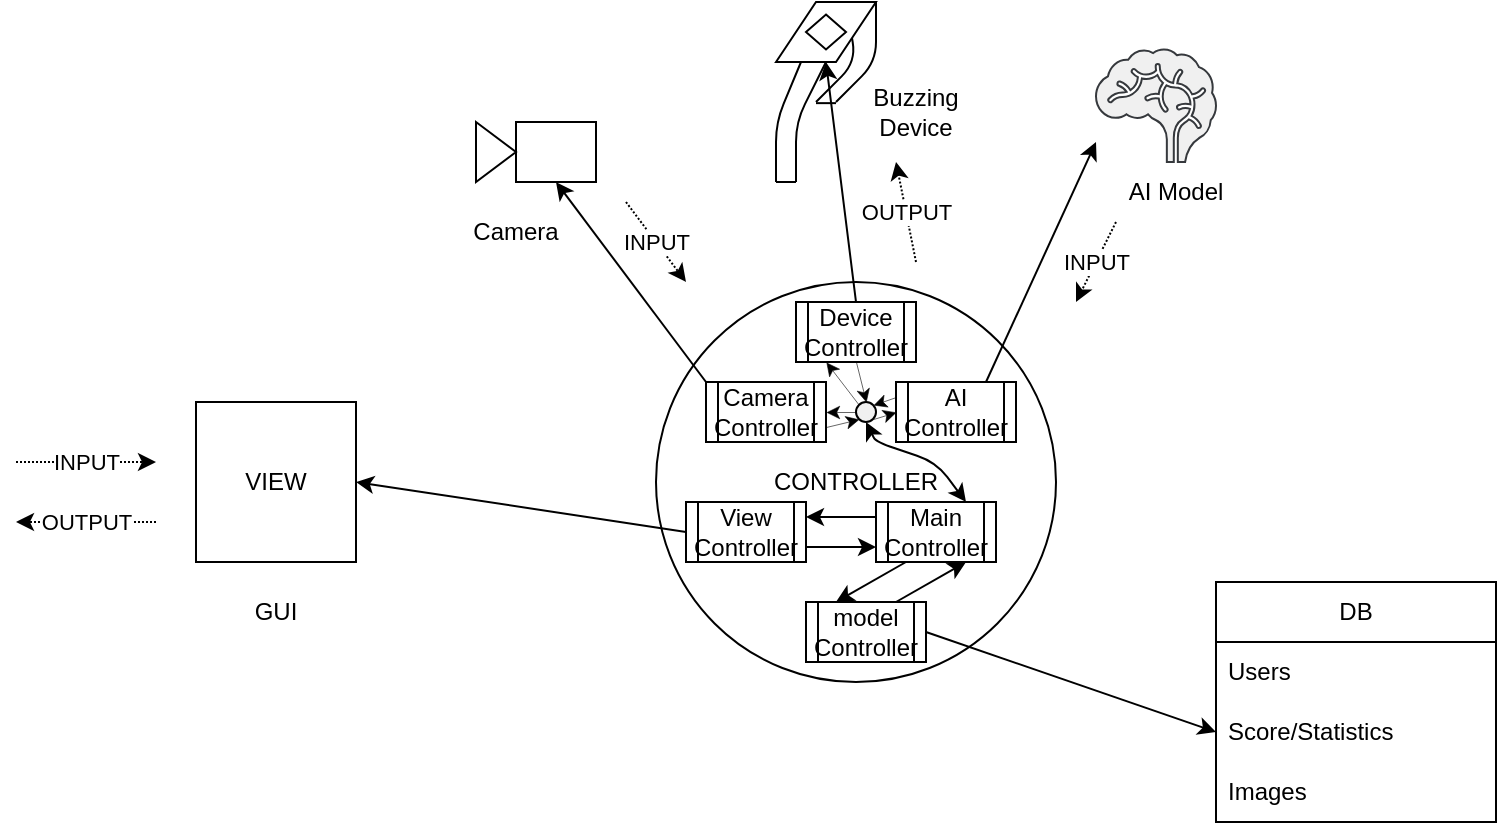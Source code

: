 <mxfile>
    <diagram id="Da17Rn4OAdI4-29_Z90y" name="Page-1">
        <mxGraphModel dx="773" dy="611" grid="1" gridSize="10" guides="1" tooltips="1" connect="1" arrows="1" fold="1" page="1" pageScale="1" pageWidth="850" pageHeight="1100" math="0" shadow="0">
            <root>
                <mxCell id="0"/>
                <mxCell id="1" parent="0"/>
                <mxCell id="19" value="" style="endArrow=none;html=1;entryX=0.25;entryY=1;entryDx=0;entryDy=0;" edge="1" parent="1">
                    <mxGeometry width="50" height="50" relative="1" as="geometry">
                        <mxPoint x="435" y="10" as="sourcePoint"/>
                        <mxPoint x="420" y="60" as="targetPoint"/>
                        <Array as="points">
                            <mxPoint x="440" y="40"/>
                        </Array>
                    </mxGeometry>
                </mxCell>
                <mxCell id="20" value="" style="endArrow=none;html=1;entryX=0.5;entryY=1;entryDx=0;entryDy=0;" edge="1" parent="1">
                    <mxGeometry width="50" height="50" relative="1" as="geometry">
                        <mxPoint x="450" y="10" as="sourcePoint"/>
                        <mxPoint x="430" y="60" as="targetPoint"/>
                        <Array as="points">
                            <mxPoint x="450" y="40"/>
                        </Array>
                    </mxGeometry>
                </mxCell>
                <mxCell id="21" value="" style="endArrow=none;html=1;" edge="1" parent="1">
                    <mxGeometry width="50" height="50" relative="1" as="geometry">
                        <mxPoint x="430" y="60.571" as="sourcePoint"/>
                        <mxPoint x="420" y="60.571" as="targetPoint"/>
                    </mxGeometry>
                </mxCell>
                <mxCell id="2" value="VIEW" style="whiteSpace=wrap;html=1;aspect=fixed;" parent="1" vertex="1">
                    <mxGeometry x="110" y="210" width="80" height="80" as="geometry"/>
                </mxCell>
                <mxCell id="3" value="CONTROLLER" style="ellipse;whiteSpace=wrap;html=1;aspect=fixed;" vertex="1" parent="1">
                    <mxGeometry x="340" y="150" width="200" height="200" as="geometry"/>
                </mxCell>
                <mxCell id="11" style="edgeStyle=none;html=1;exitX=0;exitY=0;exitDx=0;exitDy=0;entryX=0.5;entryY=1;entryDx=0;entryDy=0;" edge="1" parent="1" source="4" target="9">
                    <mxGeometry relative="1" as="geometry"/>
                </mxCell>
                <mxCell id="52" style="edgeStyle=none;html=1;exitX=1;exitY=0.75;exitDx=0;exitDy=0;entryX=0;entryY=1;entryDx=0;entryDy=0;strokeWidth=0.3;" edge="1" parent="1" source="4" target="49">
                    <mxGeometry relative="1" as="geometry"/>
                </mxCell>
                <mxCell id="4" value="Camera&lt;br&gt;Controller" style="shape=process;whiteSpace=wrap;html=1;backgroundOutline=1;" vertex="1" parent="1">
                    <mxGeometry x="365" y="200" width="60" height="30" as="geometry"/>
                </mxCell>
                <mxCell id="32" style="edgeStyle=none;html=1;exitX=0.75;exitY=0;exitDx=0;exitDy=0;entryX=0;entryY=1;entryDx=0;entryDy=0;" edge="1" parent="1" source="5">
                    <mxGeometry relative="1" as="geometry">
                        <mxPoint x="560" y="80" as="targetPoint"/>
                    </mxGeometry>
                </mxCell>
                <mxCell id="54" style="edgeStyle=none;html=1;exitX=0;exitY=0.25;exitDx=0;exitDy=0;entryX=1;entryY=0;entryDx=0;entryDy=0;strokeWidth=0.3;" edge="1" parent="1" source="5" target="49">
                    <mxGeometry relative="1" as="geometry"/>
                </mxCell>
                <mxCell id="5" value="AI&lt;br&gt;Controller" style="shape=process;whiteSpace=wrap;html=1;backgroundOutline=1;" vertex="1" parent="1">
                    <mxGeometry x="460" y="200" width="60" height="30" as="geometry"/>
                </mxCell>
                <mxCell id="22" style="edgeStyle=none;html=1;exitX=0.5;exitY=0;exitDx=0;exitDy=0;entryX=0.5;entryY=1;entryDx=0;entryDy=0;" edge="1" parent="1" source="7" target="12">
                    <mxGeometry relative="1" as="geometry"/>
                </mxCell>
                <mxCell id="56" style="edgeStyle=none;html=1;exitX=0.5;exitY=1;exitDx=0;exitDy=0;entryX=0.5;entryY=0;entryDx=0;entryDy=0;strokeWidth=0.3;" edge="1" parent="1" source="7" target="49">
                    <mxGeometry relative="1" as="geometry"/>
                </mxCell>
                <mxCell id="7" value="Device Controller" style="shape=process;whiteSpace=wrap;html=1;backgroundOutline=1;" vertex="1" parent="1">
                    <mxGeometry x="410" y="160" width="60" height="30" as="geometry"/>
                </mxCell>
                <mxCell id="31" style="edgeStyle=none;html=1;exitX=1;exitY=0.5;exitDx=0;exitDy=0;entryX=0;entryY=0.5;entryDx=0;entryDy=0;" edge="1" parent="1" source="8" target="27">
                    <mxGeometry relative="1" as="geometry"/>
                </mxCell>
                <mxCell id="43" style="edgeStyle=none;html=1;exitX=0.75;exitY=0;exitDx=0;exitDy=0;entryX=0.75;entryY=1;entryDx=0;entryDy=0;" edge="1" parent="1" source="8" target="41">
                    <mxGeometry relative="1" as="geometry"/>
                </mxCell>
                <mxCell id="8" value="model&lt;br&gt;Controller" style="shape=process;whiteSpace=wrap;html=1;backgroundOutline=1;" vertex="1" parent="1">
                    <mxGeometry x="415" y="310" width="60" height="30" as="geometry"/>
                </mxCell>
                <mxCell id="9" value="" style="rounded=0;whiteSpace=wrap;html=1;" vertex="1" parent="1">
                    <mxGeometry x="270" y="70" width="40" height="30" as="geometry"/>
                </mxCell>
                <mxCell id="10" value="" style="triangle;whiteSpace=wrap;html=1;" vertex="1" parent="1">
                    <mxGeometry x="250" y="70" width="20" height="30" as="geometry"/>
                </mxCell>
                <mxCell id="12" value="" style="shape=parallelogram;perimeter=parallelogramPerimeter;whiteSpace=wrap;html=1;fixedSize=1;" vertex="1" parent="1">
                    <mxGeometry x="400" y="10" width="50" height="30" as="geometry"/>
                </mxCell>
                <mxCell id="14" value="" style="rhombus;whiteSpace=wrap;html=1;" vertex="1" parent="1">
                    <mxGeometry x="415" y="16.25" width="20" height="17.5" as="geometry"/>
                </mxCell>
                <mxCell id="15" value="" style="endArrow=none;html=1;entryX=0.25;entryY=1;entryDx=0;entryDy=0;" edge="1" parent="1" target="12">
                    <mxGeometry width="50" height="50" relative="1" as="geometry">
                        <mxPoint x="400" y="100" as="sourcePoint"/>
                        <mxPoint x="460" y="140" as="targetPoint"/>
                        <Array as="points">
                            <mxPoint x="400" y="70"/>
                        </Array>
                    </mxGeometry>
                </mxCell>
                <mxCell id="17" value="" style="endArrow=none;html=1;entryX=0.5;entryY=1;entryDx=0;entryDy=0;" edge="1" parent="1" target="12">
                    <mxGeometry width="50" height="50" relative="1" as="geometry">
                        <mxPoint x="410" y="100" as="sourcePoint"/>
                        <mxPoint x="425" y="60" as="targetPoint"/>
                        <Array as="points">
                            <mxPoint x="410" y="70"/>
                        </Array>
                    </mxGeometry>
                </mxCell>
                <mxCell id="18" value="" style="endArrow=none;html=1;" edge="1" parent="1">
                    <mxGeometry width="50" height="50" relative="1" as="geometry">
                        <mxPoint x="400" y="100" as="sourcePoint"/>
                        <mxPoint x="410" y="100" as="targetPoint"/>
                    </mxGeometry>
                </mxCell>
                <mxCell id="25" value="DB" style="swimlane;fontStyle=0;childLayout=stackLayout;horizontal=1;startSize=30;horizontalStack=0;resizeParent=1;resizeParentMax=0;resizeLast=0;collapsible=1;marginBottom=0;whiteSpace=wrap;html=1;" vertex="1" parent="1">
                    <mxGeometry x="620" y="300" width="140" height="120" as="geometry"/>
                </mxCell>
                <mxCell id="26" value="Users" style="text;strokeColor=none;fillColor=none;align=left;verticalAlign=middle;spacingLeft=4;spacingRight=4;overflow=hidden;points=[[0,0.5],[1,0.5]];portConstraint=eastwest;rotatable=0;whiteSpace=wrap;html=1;" vertex="1" parent="25">
                    <mxGeometry y="30" width="140" height="30" as="geometry"/>
                </mxCell>
                <mxCell id="27" value="Score/Statistics" style="text;strokeColor=none;fillColor=none;align=left;verticalAlign=middle;spacingLeft=4;spacingRight=4;overflow=hidden;points=[[0,0.5],[1,0.5]];portConstraint=eastwest;rotatable=0;whiteSpace=wrap;html=1;" vertex="1" parent="25">
                    <mxGeometry y="60" width="140" height="30" as="geometry"/>
                </mxCell>
                <mxCell id="28" value="Images" style="text;strokeColor=none;fillColor=none;align=left;verticalAlign=middle;spacingLeft=4;spacingRight=4;overflow=hidden;points=[[0,0.5],[1,0.5]];portConstraint=eastwest;rotatable=0;whiteSpace=wrap;html=1;" vertex="1" parent="25">
                    <mxGeometry y="90" width="140" height="30" as="geometry"/>
                </mxCell>
                <mxCell id="30" style="edgeStyle=none;html=1;exitX=0;exitY=0.5;exitDx=0;exitDy=0;entryX=1;entryY=0.5;entryDx=0;entryDy=0;" edge="1" parent="1" source="29" target="2">
                    <mxGeometry relative="1" as="geometry"/>
                </mxCell>
                <mxCell id="45" style="edgeStyle=none;html=1;exitX=1;exitY=0.75;exitDx=0;exitDy=0;entryX=0;entryY=0.75;entryDx=0;entryDy=0;" edge="1" parent="1" source="29" target="41">
                    <mxGeometry relative="1" as="geometry"/>
                </mxCell>
                <mxCell id="29" value="View&lt;br&gt;Controller" style="shape=process;whiteSpace=wrap;html=1;backgroundOutline=1;" vertex="1" parent="1">
                    <mxGeometry x="355" y="260" width="60" height="30" as="geometry"/>
                </mxCell>
                <mxCell id="33" value="" style="shape=mxgraph.signs.healthcare.brain;html=1;pointerEvents=1;fillColor=#f0f0f0;strokeColor=#36393d;verticalLabelPosition=bottom;verticalAlign=top;align=center;" vertex="1" parent="1">
                    <mxGeometry x="560" y="33.75" width="60" height="56.25" as="geometry"/>
                </mxCell>
                <mxCell id="34" value="AI Model" style="text;html=1;strokeColor=none;fillColor=none;align=center;verticalAlign=middle;whiteSpace=wrap;rounded=0;" vertex="1" parent="1">
                    <mxGeometry x="570" y="90" width="60" height="30" as="geometry"/>
                </mxCell>
                <mxCell id="35" value="Buzzing Device" style="text;html=1;strokeColor=none;fillColor=none;align=center;verticalAlign=middle;whiteSpace=wrap;rounded=0;" vertex="1" parent="1">
                    <mxGeometry x="440" y="50" width="60" height="30" as="geometry"/>
                </mxCell>
                <mxCell id="39" value="Camera" style="text;html=1;strokeColor=none;fillColor=none;align=center;verticalAlign=middle;whiteSpace=wrap;rounded=0;" vertex="1" parent="1">
                    <mxGeometry x="240" y="110" width="60" height="30" as="geometry"/>
                </mxCell>
                <mxCell id="40" value="GUI" style="text;html=1;strokeColor=none;fillColor=none;align=center;verticalAlign=middle;whiteSpace=wrap;rounded=0;" vertex="1" parent="1">
                    <mxGeometry x="120" y="300" width="60" height="30" as="geometry"/>
                </mxCell>
                <mxCell id="42" style="edgeStyle=none;html=1;exitX=0.25;exitY=1;exitDx=0;exitDy=0;entryX=0.25;entryY=0;entryDx=0;entryDy=0;" edge="1" parent="1" source="41" target="8">
                    <mxGeometry relative="1" as="geometry"/>
                </mxCell>
                <mxCell id="44" style="edgeStyle=none;html=1;exitX=0;exitY=0.25;exitDx=0;exitDy=0;entryX=1;entryY=0.25;entryDx=0;entryDy=0;" edge="1" parent="1" source="41" target="29">
                    <mxGeometry relative="1" as="geometry"/>
                </mxCell>
                <mxCell id="41" value="Main&lt;br&gt;Controller" style="shape=process;whiteSpace=wrap;html=1;backgroundOutline=1;" vertex="1" parent="1">
                    <mxGeometry x="450" y="260" width="60" height="30" as="geometry"/>
                </mxCell>
                <mxCell id="51" style="edgeStyle=none;html=1;exitX=0;exitY=0.5;exitDx=0;exitDy=0;entryX=1;entryY=0.5;entryDx=0;entryDy=0;strokeWidth=0.3;" edge="1" parent="1" source="49" target="4">
                    <mxGeometry relative="1" as="geometry"/>
                </mxCell>
                <mxCell id="53" style="edgeStyle=none;html=1;exitX=1;exitY=1;exitDx=0;exitDy=0;entryX=0;entryY=0.5;entryDx=0;entryDy=0;strokeWidth=0.3;" edge="1" parent="1" source="49" target="5">
                    <mxGeometry relative="1" as="geometry"/>
                </mxCell>
                <mxCell id="55" style="edgeStyle=none;html=1;exitX=0;exitY=0;exitDx=0;exitDy=0;entryX=0.25;entryY=1;entryDx=0;entryDy=0;strokeWidth=0.3;" edge="1" parent="1" source="49" target="7">
                    <mxGeometry relative="1" as="geometry"/>
                </mxCell>
                <mxCell id="49" value="" style="ellipse;whiteSpace=wrap;html=1;aspect=fixed;fillColor=#f0f0f0;" vertex="1" parent="1">
                    <mxGeometry x="440" y="210" width="10" height="10" as="geometry"/>
                </mxCell>
                <mxCell id="57" value="" style="endArrow=classic;startArrow=classic;html=1;strokeWidth=1;exitX=0.75;exitY=0;exitDx=0;exitDy=0;entryX=0.5;entryY=1;entryDx=0;entryDy=0;" edge="1" parent="1" source="41" target="49">
                    <mxGeometry width="50" height="50" relative="1" as="geometry">
                        <mxPoint x="460" y="270" as="sourcePoint"/>
                        <mxPoint x="510" y="220" as="targetPoint"/>
                        <Array as="points">
                            <mxPoint x="480" y="240"/>
                            <mxPoint x="450" y="230"/>
                        </Array>
                    </mxGeometry>
                </mxCell>
                <mxCell id="58" value="" style="endArrow=classic;html=1;strokeWidth=1;dashed=1;dashPattern=1 1;" edge="1" parent="1">
                    <mxGeometry relative="1" as="geometry">
                        <mxPoint x="20" y="240" as="sourcePoint"/>
                        <mxPoint x="90" y="240" as="targetPoint"/>
                    </mxGeometry>
                </mxCell>
                <mxCell id="59" value="INPUT" style="edgeLabel;resizable=0;html=1;align=center;verticalAlign=middle;strokeWidth=0.5;fillColor=#f0f0f0;" connectable="0" vertex="1" parent="58">
                    <mxGeometry relative="1" as="geometry"/>
                </mxCell>
                <mxCell id="60" value="" style="endArrow=classic;html=1;strokeWidth=1;dashed=1;dashPattern=1 1;" edge="1" parent="1">
                    <mxGeometry relative="1" as="geometry">
                        <mxPoint x="90" y="270" as="sourcePoint"/>
                        <mxPoint x="20" y="270" as="targetPoint"/>
                    </mxGeometry>
                </mxCell>
                <mxCell id="61" value="OUTPUT" style="edgeLabel;resizable=0;html=1;align=center;verticalAlign=middle;strokeWidth=0.5;fillColor=#f0f0f0;" connectable="0" vertex="1" parent="60">
                    <mxGeometry relative="1" as="geometry"/>
                </mxCell>
                <mxCell id="62" value="" style="endArrow=classic;html=1;strokeWidth=1;dashed=1;dashPattern=1 1;" edge="1" parent="1">
                    <mxGeometry relative="1" as="geometry">
                        <mxPoint x="325" y="110" as="sourcePoint"/>
                        <mxPoint x="355" y="150" as="targetPoint"/>
                    </mxGeometry>
                </mxCell>
                <mxCell id="63" value="INPUT" style="edgeLabel;resizable=0;html=1;align=center;verticalAlign=middle;strokeWidth=0.5;fillColor=#f0f0f0;" connectable="0" vertex="1" parent="62">
                    <mxGeometry relative="1" as="geometry"/>
                </mxCell>
                <mxCell id="64" value="" style="endArrow=classic;html=1;strokeWidth=1;dashed=1;dashPattern=1 1;" edge="1" parent="1">
                    <mxGeometry relative="1" as="geometry">
                        <mxPoint x="570" y="120" as="sourcePoint"/>
                        <mxPoint x="550" y="160" as="targetPoint"/>
                    </mxGeometry>
                </mxCell>
                <mxCell id="65" value="INPUT" style="edgeLabel;resizable=0;html=1;align=center;verticalAlign=middle;strokeWidth=0.5;fillColor=#f0f0f0;" connectable="0" vertex="1" parent="64">
                    <mxGeometry relative="1" as="geometry"/>
                </mxCell>
                <mxCell id="67" value="" style="endArrow=classic;html=1;strokeWidth=1;dashed=1;dashPattern=1 1;" edge="1" parent="1">
                    <mxGeometry relative="1" as="geometry">
                        <mxPoint x="470" y="140" as="sourcePoint"/>
                        <mxPoint x="460" y="90" as="targetPoint"/>
                    </mxGeometry>
                </mxCell>
                <mxCell id="68" value="OUTPUT" style="edgeLabel;resizable=0;html=1;align=center;verticalAlign=middle;strokeWidth=0.5;fillColor=#f0f0f0;" connectable="0" vertex="1" parent="67">
                    <mxGeometry relative="1" as="geometry"/>
                </mxCell>
            </root>
        </mxGraphModel>
    </diagram>
</mxfile>